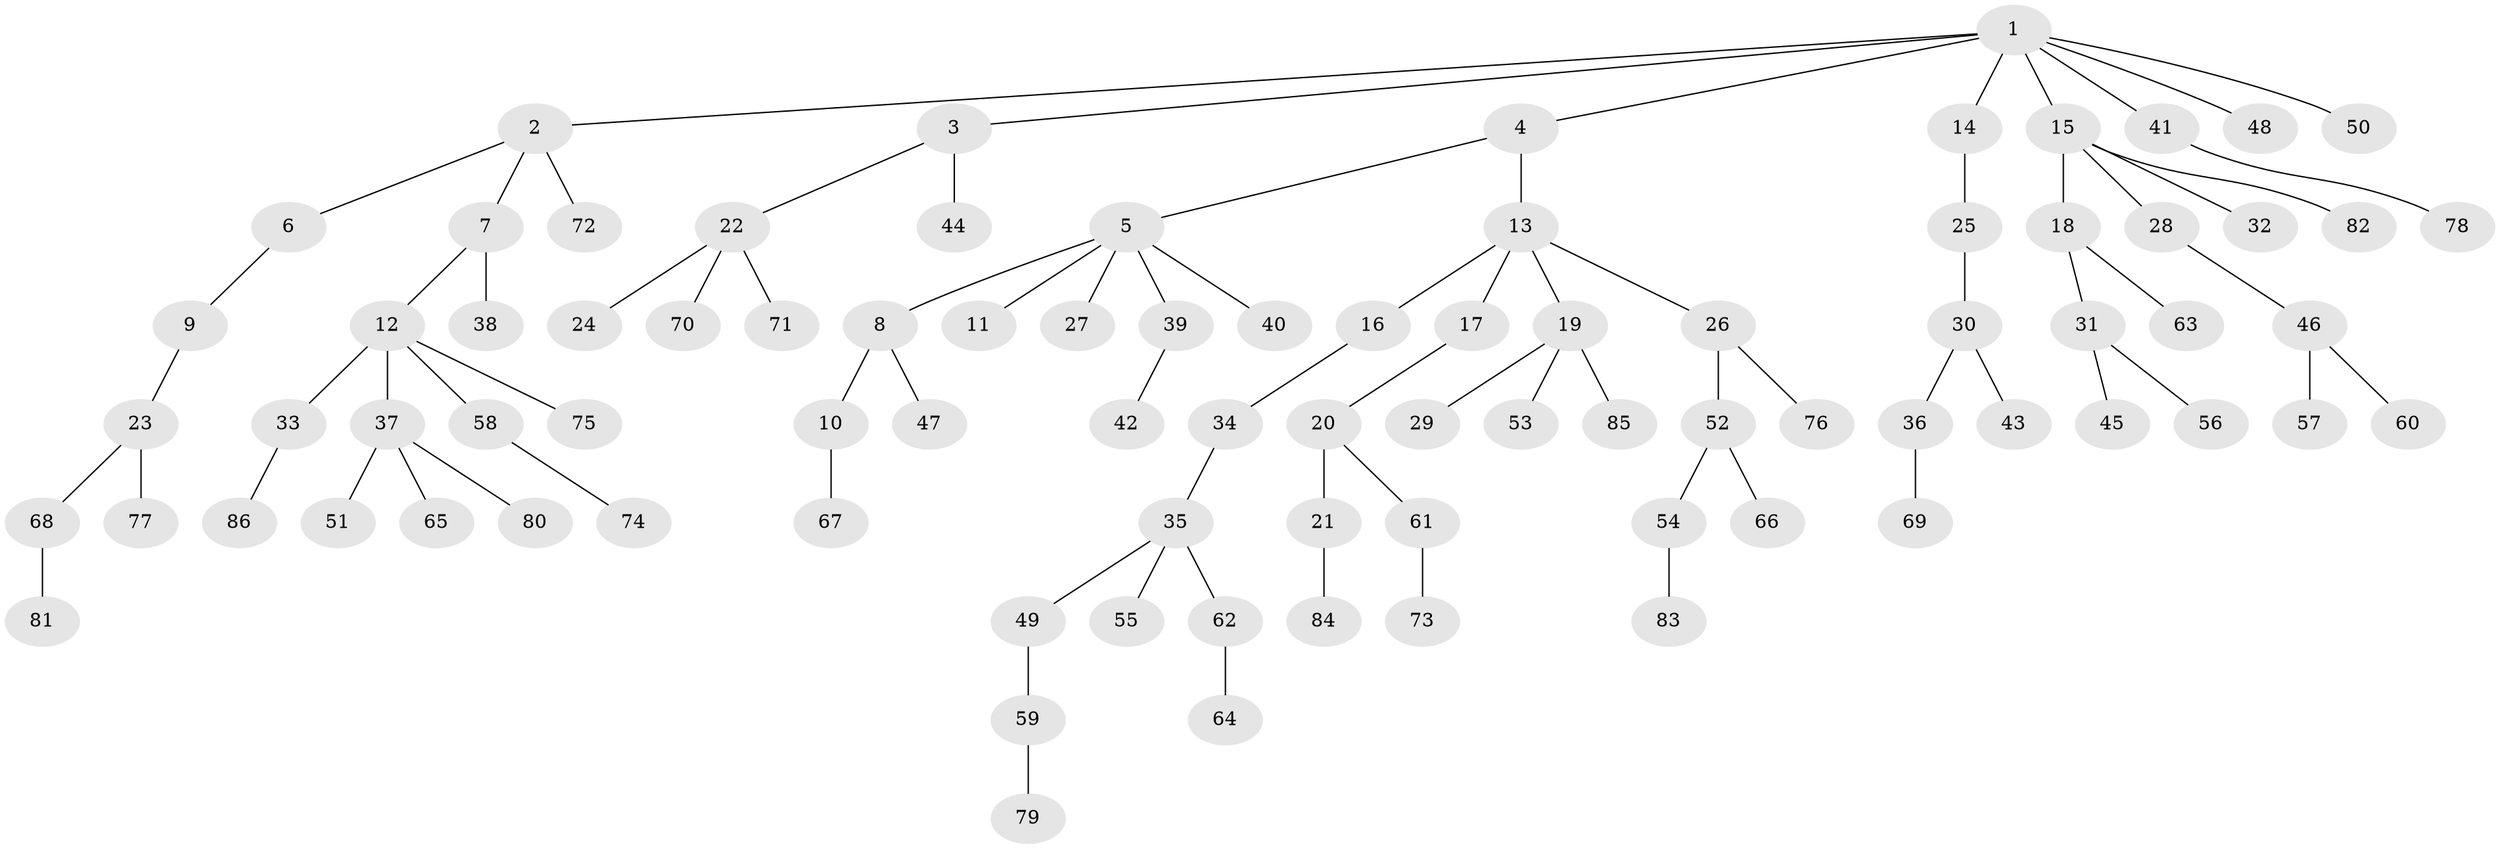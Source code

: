 // coarse degree distribution, {7: 0.016129032258064516, 3: 0.16129032258064516, 2: 0.27419354838709675, 5: 0.03225806451612903, 1: 0.46774193548387094, 4: 0.04838709677419355}
// Generated by graph-tools (version 1.1) at 2025/51/03/04/25 22:51:29]
// undirected, 86 vertices, 85 edges
graph export_dot {
  node [color=gray90,style=filled];
  1;
  2;
  3;
  4;
  5;
  6;
  7;
  8;
  9;
  10;
  11;
  12;
  13;
  14;
  15;
  16;
  17;
  18;
  19;
  20;
  21;
  22;
  23;
  24;
  25;
  26;
  27;
  28;
  29;
  30;
  31;
  32;
  33;
  34;
  35;
  36;
  37;
  38;
  39;
  40;
  41;
  42;
  43;
  44;
  45;
  46;
  47;
  48;
  49;
  50;
  51;
  52;
  53;
  54;
  55;
  56;
  57;
  58;
  59;
  60;
  61;
  62;
  63;
  64;
  65;
  66;
  67;
  68;
  69;
  70;
  71;
  72;
  73;
  74;
  75;
  76;
  77;
  78;
  79;
  80;
  81;
  82;
  83;
  84;
  85;
  86;
  1 -- 2;
  1 -- 3;
  1 -- 4;
  1 -- 14;
  1 -- 15;
  1 -- 41;
  1 -- 48;
  1 -- 50;
  2 -- 6;
  2 -- 7;
  2 -- 72;
  3 -- 22;
  3 -- 44;
  4 -- 5;
  4 -- 13;
  5 -- 8;
  5 -- 11;
  5 -- 27;
  5 -- 39;
  5 -- 40;
  6 -- 9;
  7 -- 12;
  7 -- 38;
  8 -- 10;
  8 -- 47;
  9 -- 23;
  10 -- 67;
  12 -- 33;
  12 -- 37;
  12 -- 58;
  12 -- 75;
  13 -- 16;
  13 -- 17;
  13 -- 19;
  13 -- 26;
  14 -- 25;
  15 -- 18;
  15 -- 28;
  15 -- 32;
  15 -- 82;
  16 -- 34;
  17 -- 20;
  18 -- 31;
  18 -- 63;
  19 -- 29;
  19 -- 53;
  19 -- 85;
  20 -- 21;
  20 -- 61;
  21 -- 84;
  22 -- 24;
  22 -- 70;
  22 -- 71;
  23 -- 68;
  23 -- 77;
  25 -- 30;
  26 -- 52;
  26 -- 76;
  28 -- 46;
  30 -- 36;
  30 -- 43;
  31 -- 45;
  31 -- 56;
  33 -- 86;
  34 -- 35;
  35 -- 49;
  35 -- 55;
  35 -- 62;
  36 -- 69;
  37 -- 51;
  37 -- 65;
  37 -- 80;
  39 -- 42;
  41 -- 78;
  46 -- 57;
  46 -- 60;
  49 -- 59;
  52 -- 54;
  52 -- 66;
  54 -- 83;
  58 -- 74;
  59 -- 79;
  61 -- 73;
  62 -- 64;
  68 -- 81;
}

